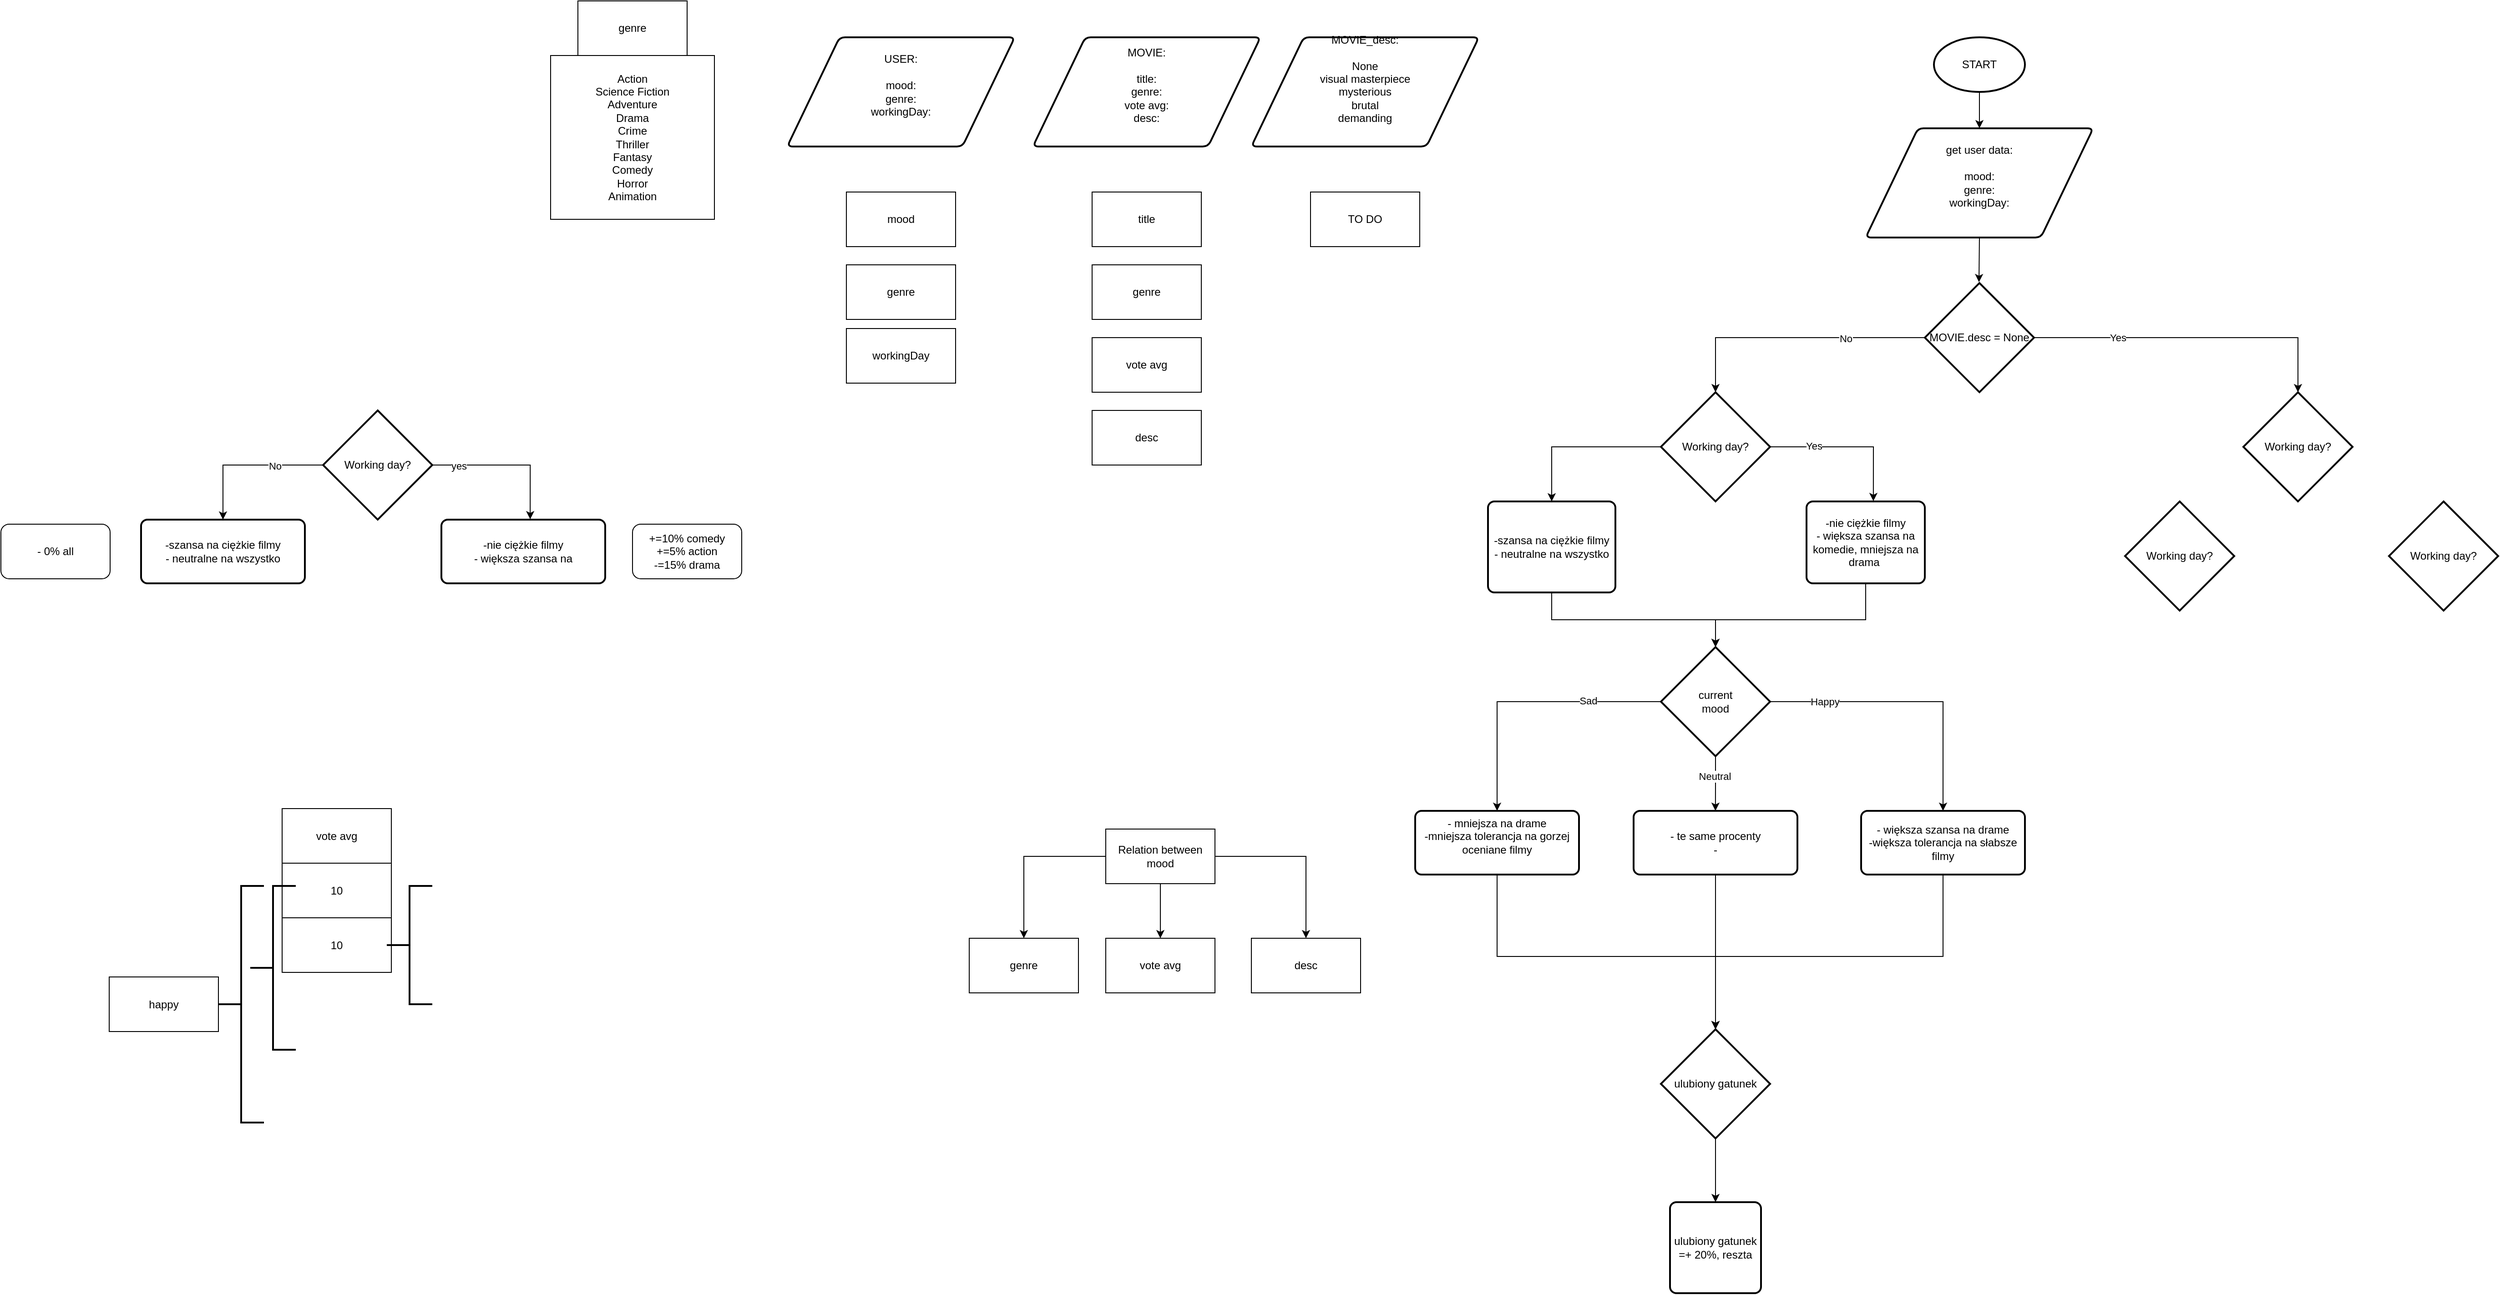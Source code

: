 <mxfile version="24.2.5" type="github">
  <diagram name="Strona-1" id="ttXoSirOUBznSJBImnJa">
    <mxGraphModel dx="5757" dy="1487" grid="1" gridSize="10" guides="1" tooltips="1" connect="1" arrows="1" fold="1" page="1" pageScale="1" pageWidth="827" pageHeight="1169" math="0" shadow="0">
      <root>
        <mxCell id="0" />
        <mxCell id="1" parent="0" />
        <mxCell id="wMrsFuOgcD0PORIPJlcn-2" value="&lt;div&gt;USER:&lt;br&gt;&lt;br&gt;&lt;/div&gt;&lt;div&gt;mood:&lt;/div&gt;&lt;div&gt;genre:&lt;/div&gt;&lt;div&gt;workingDay:&lt;/div&gt;&lt;div&gt;&lt;br&gt;&lt;/div&gt;" style="shape=parallelogram;html=1;strokeWidth=2;perimeter=parallelogramPerimeter;whiteSpace=wrap;rounded=1;arcSize=12;size=0.23;" parent="1" vertex="1">
          <mxGeometry x="-910" y="40" width="250" height="120" as="geometry" />
        </mxCell>
        <mxCell id="wMrsFuOgcD0PORIPJlcn-3" value="&lt;div&gt;MOVIE:&lt;br&gt;&lt;br&gt;&lt;/div&gt;&lt;div&gt;title:&lt;/div&gt;&lt;div&gt;genre:&lt;/div&gt;&lt;div&gt;vote avg:&lt;/div&gt;&lt;div&gt;desc: &lt;br&gt;&lt;/div&gt;&lt;div&gt;&lt;br&gt;&lt;/div&gt;" style="shape=parallelogram;html=1;strokeWidth=2;perimeter=parallelogramPerimeter;whiteSpace=wrap;rounded=1;arcSize=12;size=0.23;" parent="1" vertex="1">
          <mxGeometry x="-640" y="40" width="250" height="120" as="geometry" />
        </mxCell>
        <mxCell id="wMrsFuOgcD0PORIPJlcn-8" style="edgeStyle=orthogonalEdgeStyle;rounded=0;orthogonalLoop=1;jettySize=auto;html=1;exitX=0.5;exitY=1;exitDx=0;exitDy=0;exitPerimeter=0;entryX=0.5;entryY=0;entryDx=0;entryDy=0;" parent="1" source="wMrsFuOgcD0PORIPJlcn-4" target="wMrsFuOgcD0PORIPJlcn-6" edge="1">
          <mxGeometry relative="1" as="geometry" />
        </mxCell>
        <mxCell id="wMrsFuOgcD0PORIPJlcn-4" value="START" style="strokeWidth=2;html=1;shape=mxgraph.flowchart.start_1;whiteSpace=wrap;" parent="1" vertex="1">
          <mxGeometry x="350" y="40" width="100" height="60" as="geometry" />
        </mxCell>
        <mxCell id="wMrsFuOgcD0PORIPJlcn-5" value="&lt;div&gt;MOVIE_desc:&lt;br&gt;&lt;/div&gt;&lt;div&gt;&lt;br&gt;&lt;/div&gt;&lt;div&gt;None&lt;/div&gt;&lt;div&gt;visual masterpiece&lt;br&gt;mysterious&lt;/div&gt;&lt;div&gt;brutal&lt;br&gt;demanding&lt;br&gt;&lt;br&gt;&lt;/div&gt;&lt;div&gt;&lt;br&gt;&lt;/div&gt;" style="shape=parallelogram;html=1;strokeWidth=2;perimeter=parallelogramPerimeter;whiteSpace=wrap;rounded=1;arcSize=12;size=0.23;" parent="1" vertex="1">
          <mxGeometry x="-400" y="40" width="250" height="120" as="geometry" />
        </mxCell>
        <mxCell id="wMrsFuOgcD0PORIPJlcn-6" value="&lt;div&gt;get user data: &lt;br&gt;&lt;br&gt;&lt;/div&gt;&lt;div&gt;mood:&lt;/div&gt;&lt;div&gt;genre:&lt;/div&gt;&lt;div&gt;workingDay:&lt;/div&gt;&lt;div&gt;&lt;br&gt;&lt;/div&gt;" style="shape=parallelogram;html=1;strokeWidth=2;perimeter=parallelogramPerimeter;whiteSpace=wrap;rounded=1;arcSize=12;size=0.23;" parent="1" vertex="1">
          <mxGeometry x="275" y="140" width="250" height="120" as="geometry" />
        </mxCell>
        <mxCell id="wMrsFuOgcD0PORIPJlcn-13" value="Working day?" style="rhombus;whiteSpace=wrap;html=1;strokeWidth=2;" parent="1" vertex="1">
          <mxGeometry x="690" y="430" width="120" height="120" as="geometry" />
        </mxCell>
        <mxCell id="kH90dR4RZARtfzA0eED5-4" style="edgeStyle=orthogonalEdgeStyle;rounded=0;orthogonalLoop=1;jettySize=auto;html=1;exitX=0;exitY=0.5;exitDx=0;exitDy=0;entryX=0.5;entryY=0;entryDx=0;entryDy=0;" edge="1" parent="1" source="wMrsFuOgcD0PORIPJlcn-16" target="kH90dR4RZARtfzA0eED5-2">
          <mxGeometry relative="1" as="geometry" />
        </mxCell>
        <mxCell id="kH90dR4RZARtfzA0eED5-6" value="No" style="edgeLabel;html=1;align=center;verticalAlign=middle;resizable=0;points=[];" vertex="1" connectable="0" parent="kH90dR4RZARtfzA0eED5-4">
          <mxGeometry x="-0.4" y="1" relative="1" as="geometry">
            <mxPoint as="offset" />
          </mxGeometry>
        </mxCell>
        <mxCell id="kH90dR4RZARtfzA0eED5-7" style="edgeStyle=orthogonalEdgeStyle;rounded=0;orthogonalLoop=1;jettySize=auto;html=1;exitX=1;exitY=0.5;exitDx=0;exitDy=0;" edge="1" parent="1" source="wMrsFuOgcD0PORIPJlcn-16" target="wMrsFuOgcD0PORIPJlcn-13">
          <mxGeometry relative="1" as="geometry">
            <Array as="points">
              <mxPoint x="750" y="370" />
            </Array>
          </mxGeometry>
        </mxCell>
        <mxCell id="kH90dR4RZARtfzA0eED5-8" value="Yes" style="edgeLabel;html=1;align=center;verticalAlign=middle;resizable=0;points=[];" vertex="1" connectable="0" parent="kH90dR4RZARtfzA0eED5-7">
          <mxGeometry x="-0.676" y="-3" relative="1" as="geometry">
            <mxPoint x="35" y="-3" as="offset" />
          </mxGeometry>
        </mxCell>
        <mxCell id="wMrsFuOgcD0PORIPJlcn-16" value="MOVIE.desc = None" style="rhombus;whiteSpace=wrap;html=1;strokeWidth=2;" parent="1" vertex="1">
          <mxGeometry x="340" y="310" width="120" height="120" as="geometry" />
        </mxCell>
        <mxCell id="kH90dR4RZARtfzA0eED5-41" style="edgeStyle=orthogonalEdgeStyle;rounded=0;orthogonalLoop=1;jettySize=auto;html=1;exitX=1;exitY=0.5;exitDx=0;exitDy=0;entryX=0.565;entryY=-0.004;entryDx=0;entryDy=0;entryPerimeter=0;" edge="1" parent="1" source="kH90dR4RZARtfzA0eED5-2" target="kH90dR4RZARtfzA0eED5-55">
          <mxGeometry relative="1" as="geometry">
            <mxPoint x="280" y="570.0" as="targetPoint" />
          </mxGeometry>
        </mxCell>
        <mxCell id="kH90dR4RZARtfzA0eED5-44" value="Yes" style="edgeLabel;html=1;align=center;verticalAlign=middle;resizable=0;points=[];" vertex="1" connectable="0" parent="kH90dR4RZARtfzA0eED5-41">
          <mxGeometry x="-0.454" y="1" relative="1" as="geometry">
            <mxPoint as="offset" />
          </mxGeometry>
        </mxCell>
        <mxCell id="kH90dR4RZARtfzA0eED5-89" style="edgeStyle=orthogonalEdgeStyle;rounded=0;orthogonalLoop=1;jettySize=auto;html=1;exitX=0;exitY=0.5;exitDx=0;exitDy=0;entryX=0.5;entryY=0;entryDx=0;entryDy=0;" edge="1" parent="1" source="kH90dR4RZARtfzA0eED5-2" target="kH90dR4RZARtfzA0eED5-88">
          <mxGeometry relative="1" as="geometry" />
        </mxCell>
        <mxCell id="kH90dR4RZARtfzA0eED5-2" value="Working day?" style="rhombus;whiteSpace=wrap;html=1;strokeWidth=2;" vertex="1" parent="1">
          <mxGeometry x="50" y="430" width="120" height="120" as="geometry" />
        </mxCell>
        <mxCell id="kH90dR4RZARtfzA0eED5-12" value="Working day?" style="rhombus;whiteSpace=wrap;html=1;strokeWidth=2;" vertex="1" parent="1">
          <mxGeometry x="560" y="550" width="120" height="120" as="geometry" />
        </mxCell>
        <mxCell id="kH90dR4RZARtfzA0eED5-13" value="Working day?" style="rhombus;whiteSpace=wrap;html=1;strokeWidth=2;" vertex="1" parent="1">
          <mxGeometry x="850" y="550" width="120" height="120" as="geometry" />
        </mxCell>
        <mxCell id="kH90dR4RZARtfzA0eED5-15" value="happy" style="rounded=0;whiteSpace=wrap;html=1;" vertex="1" parent="1">
          <mxGeometry x="-1655" y="1072.5" width="120" height="60" as="geometry" />
        </mxCell>
        <mxCell id="kH90dR4RZARtfzA0eED5-105" value="" style="edgeStyle=orthogonalEdgeStyle;rounded=0;orthogonalLoop=1;jettySize=auto;html=1;" edge="1" parent="1" source="kH90dR4RZARtfzA0eED5-16" target="kH90dR4RZARtfzA0eED5-102">
          <mxGeometry relative="1" as="geometry" />
        </mxCell>
        <mxCell id="kH90dR4RZARtfzA0eED5-106" style="edgeStyle=orthogonalEdgeStyle;rounded=0;orthogonalLoop=1;jettySize=auto;html=1;entryX=0.5;entryY=0;entryDx=0;entryDy=0;" edge="1" parent="1" source="kH90dR4RZARtfzA0eED5-16" target="kH90dR4RZARtfzA0eED5-101">
          <mxGeometry relative="1" as="geometry" />
        </mxCell>
        <mxCell id="kH90dR4RZARtfzA0eED5-107" style="edgeStyle=orthogonalEdgeStyle;rounded=0;orthogonalLoop=1;jettySize=auto;html=1;exitX=1;exitY=0.5;exitDx=0;exitDy=0;entryX=0.5;entryY=0;entryDx=0;entryDy=0;" edge="1" parent="1" source="kH90dR4RZARtfzA0eED5-16" target="kH90dR4RZARtfzA0eED5-103">
          <mxGeometry relative="1" as="geometry" />
        </mxCell>
        <mxCell id="kH90dR4RZARtfzA0eED5-16" value="Relation between mood" style="rounded=0;whiteSpace=wrap;html=1;" vertex="1" parent="1">
          <mxGeometry x="-560" y="910" width="120" height="60" as="geometry" />
        </mxCell>
        <mxCell id="kH90dR4RZARtfzA0eED5-27" value="genre" style="rounded=0;whiteSpace=wrap;html=1;" vertex="1" parent="1">
          <mxGeometry x="-575" y="290" width="120" height="60" as="geometry" />
        </mxCell>
        <mxCell id="kH90dR4RZARtfzA0eED5-28" value="&lt;div&gt;vote avg&lt;/div&gt;" style="rounded=0;whiteSpace=wrap;html=1;" vertex="1" parent="1">
          <mxGeometry x="-575" y="370" width="120" height="60" as="geometry" />
        </mxCell>
        <mxCell id="kH90dR4RZARtfzA0eED5-29" value="desc" style="rounded=0;whiteSpace=wrap;html=1;" vertex="1" parent="1">
          <mxGeometry x="-575" y="450" width="120" height="60" as="geometry" />
        </mxCell>
        <mxCell id="kH90dR4RZARtfzA0eED5-30" value="title" style="rounded=0;whiteSpace=wrap;html=1;" vertex="1" parent="1">
          <mxGeometry x="-575" y="210" width="120" height="60" as="geometry" />
        </mxCell>
        <mxCell id="kH90dR4RZARtfzA0eED5-31" value="mood" style="rounded=0;whiteSpace=wrap;html=1;" vertex="1" parent="1">
          <mxGeometry x="-845" y="210" width="120" height="60" as="geometry" />
        </mxCell>
        <mxCell id="kH90dR4RZARtfzA0eED5-35" value="genre" style="rounded=0;whiteSpace=wrap;html=1;" vertex="1" parent="1">
          <mxGeometry x="-845" y="290" width="120" height="60" as="geometry" />
        </mxCell>
        <mxCell id="kH90dR4RZARtfzA0eED5-36" value="workingDay" style="rounded=0;whiteSpace=wrap;html=1;" vertex="1" parent="1">
          <mxGeometry x="-845" y="360" width="120" height="60" as="geometry" />
        </mxCell>
        <mxCell id="kH90dR4RZARtfzA0eED5-40" value="TO DO" style="rounded=0;whiteSpace=wrap;html=1;" vertex="1" parent="1">
          <mxGeometry x="-335" y="210" width="120" height="60" as="geometry" />
        </mxCell>
        <mxCell id="kH90dR4RZARtfzA0eED5-60" style="edgeStyle=orthogonalEdgeStyle;rounded=0;orthogonalLoop=1;jettySize=auto;html=1;exitX=0;exitY=0.5;exitDx=0;exitDy=0;entryX=0.5;entryY=0;entryDx=0;entryDy=0;" edge="1" parent="1" source="kH90dR4RZARtfzA0eED5-46" target="kH90dR4RZARtfzA0eED5-48">
          <mxGeometry relative="1" as="geometry" />
        </mxCell>
        <mxCell id="kH90dR4RZARtfzA0eED5-64" value="No" style="edgeLabel;html=1;align=center;verticalAlign=middle;resizable=0;points=[];" vertex="1" connectable="0" parent="kH90dR4RZARtfzA0eED5-60">
          <mxGeometry x="-0.376" y="1" relative="1" as="geometry">
            <mxPoint as="offset" />
          </mxGeometry>
        </mxCell>
        <mxCell id="kH90dR4RZARtfzA0eED5-46" value="Working day?" style="rhombus;whiteSpace=wrap;html=1;strokeWidth=2;" vertex="1" parent="1">
          <mxGeometry x="-1420" y="450" width="120" height="120" as="geometry" />
        </mxCell>
        <mxCell id="kH90dR4RZARtfzA0eED5-47" value="&lt;div&gt;-nie ciężkie filmy&lt;/div&gt;&lt;div&gt;- większa szansa na &lt;br&gt;&lt;/div&gt;" style="rounded=1;whiteSpace=wrap;html=1;absoluteArcSize=1;arcSize=14;strokeWidth=2;" vertex="1" parent="1">
          <mxGeometry x="-1290" y="570" width="180" height="70" as="geometry" />
        </mxCell>
        <mxCell id="kH90dR4RZARtfzA0eED5-48" value="&lt;div&gt;-szansa na ciężkie filmy&lt;/div&gt;&lt;div&gt;- neutralne na wszystko&lt;br&gt;&lt;/div&gt;" style="rounded=1;whiteSpace=wrap;html=1;absoluteArcSize=1;arcSize=14;strokeWidth=2;" vertex="1" parent="1">
          <mxGeometry x="-1620" y="570" width="180" height="70" as="geometry" />
        </mxCell>
        <mxCell id="kH90dR4RZARtfzA0eED5-56" style="edgeStyle=orthogonalEdgeStyle;rounded=0;orthogonalLoop=1;jettySize=auto;html=1;exitX=0.5;exitY=1;exitDx=0;exitDy=0;entryX=0.5;entryY=0;entryDx=0;entryDy=0;" edge="1" parent="1" source="kH90dR4RZARtfzA0eED5-55" target="kH90dR4RZARtfzA0eED5-97">
          <mxGeometry relative="1" as="geometry">
            <mxPoint x="110" y="700" as="targetPoint" />
            <Array as="points">
              <mxPoint x="275" y="680" />
              <mxPoint x="110" y="680" />
            </Array>
          </mxGeometry>
        </mxCell>
        <mxCell id="kH90dR4RZARtfzA0eED5-55" value="&lt;div&gt;-nie ciężkie filmy&lt;/div&gt;- większa szansa na komedie, mniejsza na drama&amp;nbsp; " style="rounded=1;whiteSpace=wrap;html=1;absoluteArcSize=1;arcSize=14;strokeWidth=2;" vertex="1" parent="1">
          <mxGeometry x="210" y="550" width="130" height="90" as="geometry" />
        </mxCell>
        <mxCell id="kH90dR4RZARtfzA0eED5-59" style="edgeStyle=orthogonalEdgeStyle;rounded=0;orthogonalLoop=1;jettySize=auto;html=1;exitX=0.5;exitY=1;exitDx=0;exitDy=0;entryX=0.558;entryY=-0.008;entryDx=0;entryDy=0;entryPerimeter=0;" edge="1" parent="1" source="wMrsFuOgcD0PORIPJlcn-6">
          <mxGeometry relative="1" as="geometry">
            <mxPoint x="399.5" y="309.04" as="targetPoint" />
          </mxGeometry>
        </mxCell>
        <mxCell id="kH90dR4RZARtfzA0eED5-61" style="edgeStyle=orthogonalEdgeStyle;rounded=0;orthogonalLoop=1;jettySize=auto;html=1;exitX=1;exitY=0.5;exitDx=0;exitDy=0;entryX=0.542;entryY=-0.006;entryDx=0;entryDy=0;entryPerimeter=0;" edge="1" parent="1" source="kH90dR4RZARtfzA0eED5-46" target="kH90dR4RZARtfzA0eED5-47">
          <mxGeometry relative="1" as="geometry" />
        </mxCell>
        <mxCell id="kH90dR4RZARtfzA0eED5-62" value="yes" style="edgeLabel;html=1;align=center;verticalAlign=middle;resizable=0;points=[];" vertex="1" connectable="0" parent="kH90dR4RZARtfzA0eED5-61">
          <mxGeometry x="-0.655" y="-1" relative="1" as="geometry">
            <mxPoint as="offset" />
          </mxGeometry>
        </mxCell>
        <mxCell id="l6ITB0ktixldAj-hyIiu-5" value="+=10% comedy&lt;br&gt;+=5% action&lt;div&gt;-=15% drama&lt;/div&gt;" style="rounded=1;whiteSpace=wrap;html=1;" vertex="1" parent="1">
          <mxGeometry x="-1080" y="575" width="120" height="60" as="geometry" />
        </mxCell>
        <mxCell id="l6ITB0ktixldAj-hyIiu-6" value="Action&lt;br&gt;Science Fiction&lt;br&gt;Adventure&lt;br&gt;Drama&lt;br&gt;Crime&lt;br&gt;Thriller&lt;br&gt;Fantasy&lt;br&gt;Comedy&lt;div&gt;Horror&lt;/div&gt;&lt;div&gt;Animation&lt;br&gt;&lt;/div&gt;" style="whiteSpace=wrap;html=1;aspect=fixed;" vertex="1" parent="1">
          <mxGeometry x="-1170" y="60" width="180" height="180" as="geometry" />
        </mxCell>
        <mxCell id="kH90dR4RZARtfzA0eED5-87" value="- 0% all" style="rounded=1;whiteSpace=wrap;html=1;" vertex="1" parent="1">
          <mxGeometry x="-1774" y="575" width="120" height="60" as="geometry" />
        </mxCell>
        <mxCell id="kH90dR4RZARtfzA0eED5-90" style="edgeStyle=orthogonalEdgeStyle;rounded=0;orthogonalLoop=1;jettySize=auto;html=1;exitX=0.5;exitY=1;exitDx=0;exitDy=0;entryX=0.5;entryY=0;entryDx=0;entryDy=0;" edge="1" parent="1" source="kH90dR4RZARtfzA0eED5-88" target="kH90dR4RZARtfzA0eED5-97">
          <mxGeometry relative="1" as="geometry">
            <mxPoint x="110" y="700" as="targetPoint" />
            <Array as="points">
              <mxPoint x="-70" y="680" />
              <mxPoint x="110" y="680" />
            </Array>
          </mxGeometry>
        </mxCell>
        <mxCell id="kH90dR4RZARtfzA0eED5-88" value="&lt;div&gt;-szansa na ciężkie filmy&lt;/div&gt;&lt;div&gt;- neutralne na wszystko&lt;br&gt;&lt;/div&gt;" style="rounded=1;whiteSpace=wrap;html=1;absoluteArcSize=1;arcSize=14;strokeWidth=2;" vertex="1" parent="1">
          <mxGeometry x="-140" y="550" width="140" height="100" as="geometry" />
        </mxCell>
        <mxCell id="kH90dR4RZARtfzA0eED5-91" style="edgeStyle=orthogonalEdgeStyle;rounded=0;orthogonalLoop=1;jettySize=auto;html=1;exitX=0;exitY=0.5;exitDx=0;exitDy=0;entryX=0.5;entryY=0;entryDx=0;entryDy=0;" edge="1" parent="1" source="kH90dR4RZARtfzA0eED5-97" target="kH90dR4RZARtfzA0eED5-99">
          <mxGeometry relative="1" as="geometry" />
        </mxCell>
        <mxCell id="kH90dR4RZARtfzA0eED5-92" value="Sad" style="edgeLabel;html=1;align=center;verticalAlign=middle;resizable=0;points=[];" vertex="1" connectable="0" parent="kH90dR4RZARtfzA0eED5-91">
          <mxGeometry x="-0.463" y="-1" relative="1" as="geometry">
            <mxPoint as="offset" />
          </mxGeometry>
        </mxCell>
        <mxCell id="kH90dR4RZARtfzA0eED5-93" value="" style="edgeStyle=orthogonalEdgeStyle;rounded=0;orthogonalLoop=1;jettySize=auto;html=1;entryX=0.5;entryY=0;entryDx=0;entryDy=0;" edge="1" parent="1" source="kH90dR4RZARtfzA0eED5-97" target="kH90dR4RZARtfzA0eED5-98">
          <mxGeometry relative="1" as="geometry">
            <mxPoint x="280" y="830" as="targetPoint" />
          </mxGeometry>
        </mxCell>
        <mxCell id="kH90dR4RZARtfzA0eED5-94" value="Happy" style="edgeLabel;html=1;align=center;verticalAlign=middle;resizable=0;points=[];" vertex="1" connectable="0" parent="kH90dR4RZARtfzA0eED5-93">
          <mxGeometry x="-0.613" relative="1" as="geometry">
            <mxPoint as="offset" />
          </mxGeometry>
        </mxCell>
        <mxCell id="kH90dR4RZARtfzA0eED5-95" style="edgeStyle=orthogonalEdgeStyle;rounded=0;orthogonalLoop=1;jettySize=auto;html=1;exitX=0.5;exitY=1;exitDx=0;exitDy=0;" edge="1" parent="1" source="kH90dR4RZARtfzA0eED5-97">
          <mxGeometry relative="1" as="geometry">
            <mxPoint x="109.931" y="890" as="targetPoint" />
          </mxGeometry>
        </mxCell>
        <mxCell id="kH90dR4RZARtfzA0eED5-96" value="Neutral" style="edgeLabel;html=1;align=center;verticalAlign=middle;resizable=0;points=[];" vertex="1" connectable="0" parent="kH90dR4RZARtfzA0eED5-95">
          <mxGeometry x="-0.265" y="-1" relative="1" as="geometry">
            <mxPoint as="offset" />
          </mxGeometry>
        </mxCell>
        <mxCell id="kH90dR4RZARtfzA0eED5-97" value="current&lt;br&gt;mood" style="rhombus;whiteSpace=wrap;html=1;strokeWidth=2;" vertex="1" parent="1">
          <mxGeometry x="50" y="710" width="120" height="120" as="geometry" />
        </mxCell>
        <mxCell id="kH90dR4RZARtfzA0eED5-115" style="edgeStyle=orthogonalEdgeStyle;rounded=0;orthogonalLoop=1;jettySize=auto;html=1;exitX=0.5;exitY=1;exitDx=0;exitDy=0;entryX=0.5;entryY=0;entryDx=0;entryDy=0;" edge="1" parent="1" source="kH90dR4RZARtfzA0eED5-98" target="kH90dR4RZARtfzA0eED5-114">
          <mxGeometry relative="1" as="geometry">
            <Array as="points">
              <mxPoint x="360" y="1050" />
              <mxPoint x="110" y="1050" />
            </Array>
          </mxGeometry>
        </mxCell>
        <mxCell id="kH90dR4RZARtfzA0eED5-98" value="&lt;div&gt;- większa szansa na drame&lt;/div&gt;&lt;div&gt;-większa tolerancja na słabsze filmy&lt;br&gt;&lt;/div&gt;" style="rounded=1;whiteSpace=wrap;html=1;absoluteArcSize=1;arcSize=14;strokeWidth=2;" vertex="1" parent="1">
          <mxGeometry x="270" y="890" width="180" height="70" as="geometry" />
        </mxCell>
        <mxCell id="kH90dR4RZARtfzA0eED5-121" style="edgeStyle=orthogonalEdgeStyle;rounded=0;orthogonalLoop=1;jettySize=auto;html=1;entryX=0.5;entryY=0;entryDx=0;entryDy=0;" edge="1" parent="1" source="kH90dR4RZARtfzA0eED5-99" target="kH90dR4RZARtfzA0eED5-114">
          <mxGeometry relative="1" as="geometry">
            <Array as="points">
              <mxPoint x="-130" y="1050" />
              <mxPoint x="110" y="1050" />
            </Array>
          </mxGeometry>
        </mxCell>
        <mxCell id="kH90dR4RZARtfzA0eED5-99" value="&lt;div&gt;- mniejsza na drame&lt;/div&gt;&lt;div&gt;-mniejsza tolerancja na gorzej oceniane filmy&lt;br&gt;&lt;/div&gt;&lt;div&gt;&lt;br&gt;&lt;/div&gt;" style="rounded=1;whiteSpace=wrap;html=1;absoluteArcSize=1;arcSize=14;strokeWidth=2;" vertex="1" parent="1">
          <mxGeometry x="-220" y="890" width="180" height="70" as="geometry" />
        </mxCell>
        <mxCell id="kH90dR4RZARtfzA0eED5-116" style="edgeStyle=orthogonalEdgeStyle;rounded=0;orthogonalLoop=1;jettySize=auto;html=1;entryX=0.5;entryY=0;entryDx=0;entryDy=0;" edge="1" parent="1" source="kH90dR4RZARtfzA0eED5-100" target="kH90dR4RZARtfzA0eED5-114">
          <mxGeometry relative="1" as="geometry" />
        </mxCell>
        <mxCell id="kH90dR4RZARtfzA0eED5-100" value="- te same procenty&lt;br&gt;-" style="rounded=1;whiteSpace=wrap;html=1;absoluteArcSize=1;arcSize=14;strokeWidth=2;" vertex="1" parent="1">
          <mxGeometry x="20" y="890" width="180" height="70" as="geometry" />
        </mxCell>
        <mxCell id="kH90dR4RZARtfzA0eED5-101" value="genre" style="rounded=0;whiteSpace=wrap;html=1;" vertex="1" parent="1">
          <mxGeometry x="-710" y="1030" width="120" height="60" as="geometry" />
        </mxCell>
        <mxCell id="kH90dR4RZARtfzA0eED5-102" value="&lt;div&gt;vote avg&lt;/div&gt;" style="rounded=0;whiteSpace=wrap;html=1;" vertex="1" parent="1">
          <mxGeometry x="-560" y="1030" width="120" height="60" as="geometry" />
        </mxCell>
        <mxCell id="kH90dR4RZARtfzA0eED5-103" value="desc" style="rounded=0;whiteSpace=wrap;html=1;" vertex="1" parent="1">
          <mxGeometry x="-400" y="1030" width="120" height="60" as="geometry" />
        </mxCell>
        <mxCell id="kH90dR4RZARtfzA0eED5-108" value="" style="strokeWidth=2;html=1;shape=mxgraph.flowchart.annotation_2;align=left;labelPosition=right;pointerEvents=1;" vertex="1" parent="1">
          <mxGeometry x="-1535" y="972.5" width="50" height="260" as="geometry" />
        </mxCell>
        <mxCell id="kH90dR4RZARtfzA0eED5-109" value="&lt;div&gt;vote avg&lt;/div&gt;" style="rounded=0;whiteSpace=wrap;html=1;" vertex="1" parent="1">
          <mxGeometry x="-1465" y="887.5" width="120" height="60" as="geometry" />
        </mxCell>
        <mxCell id="kH90dR4RZARtfzA0eED5-110" value="10" style="rounded=0;whiteSpace=wrap;html=1;" vertex="1" parent="1">
          <mxGeometry x="-1465" y="947.5" width="120" height="60" as="geometry" />
        </mxCell>
        <mxCell id="kH90dR4RZARtfzA0eED5-111" value="10" style="rounded=0;whiteSpace=wrap;html=1;" vertex="1" parent="1">
          <mxGeometry x="-1465" y="1007.5" width="120" height="60" as="geometry" />
        </mxCell>
        <mxCell id="kH90dR4RZARtfzA0eED5-112" value="" style="strokeWidth=2;html=1;shape=mxgraph.flowchart.annotation_2;align=left;labelPosition=right;pointerEvents=1;" vertex="1" parent="1">
          <mxGeometry x="-1500" y="972.5" width="50" height="180" as="geometry" />
        </mxCell>
        <mxCell id="kH90dR4RZARtfzA0eED5-113" value="" style="strokeWidth=2;html=1;shape=mxgraph.flowchart.annotation_2;align=left;labelPosition=right;pointerEvents=1;" vertex="1" parent="1">
          <mxGeometry x="-1350" y="972.5" width="50" height="130" as="geometry" />
        </mxCell>
        <mxCell id="kH90dR4RZARtfzA0eED5-120" style="edgeStyle=orthogonalEdgeStyle;rounded=0;orthogonalLoop=1;jettySize=auto;html=1;entryX=0.5;entryY=0;entryDx=0;entryDy=0;" edge="1" parent="1" source="kH90dR4RZARtfzA0eED5-114" target="kH90dR4RZARtfzA0eED5-119">
          <mxGeometry relative="1" as="geometry" />
        </mxCell>
        <mxCell id="kH90dR4RZARtfzA0eED5-114" value="ulubiony gatunek" style="rhombus;whiteSpace=wrap;html=1;strokeWidth=2;" vertex="1" parent="1">
          <mxGeometry x="50" y="1130" width="120" height="120" as="geometry" />
        </mxCell>
        <mxCell id="kH90dR4RZARtfzA0eED5-119" value="ulubiony gatunek =+ 20%, reszta " style="rounded=1;whiteSpace=wrap;html=1;absoluteArcSize=1;arcSize=14;strokeWidth=2;" vertex="1" parent="1">
          <mxGeometry x="60" y="1320" width="100" height="100" as="geometry" />
        </mxCell>
        <mxCell id="kH90dR4RZARtfzA0eED5-122" value="genre" style="rounded=0;whiteSpace=wrap;html=1;" vertex="1" parent="1">
          <mxGeometry x="-1140" width="120" height="60" as="geometry" />
        </mxCell>
      </root>
    </mxGraphModel>
  </diagram>
</mxfile>
